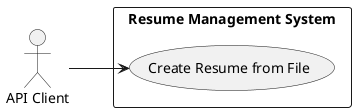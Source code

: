 @startuml
left to right direction
actor "API Client" as client
rectangle "Resume Management System" {
  usecase "Create Resume from File" as UC_CreateResume
}
client --> UC_CreateResume
@enduml
